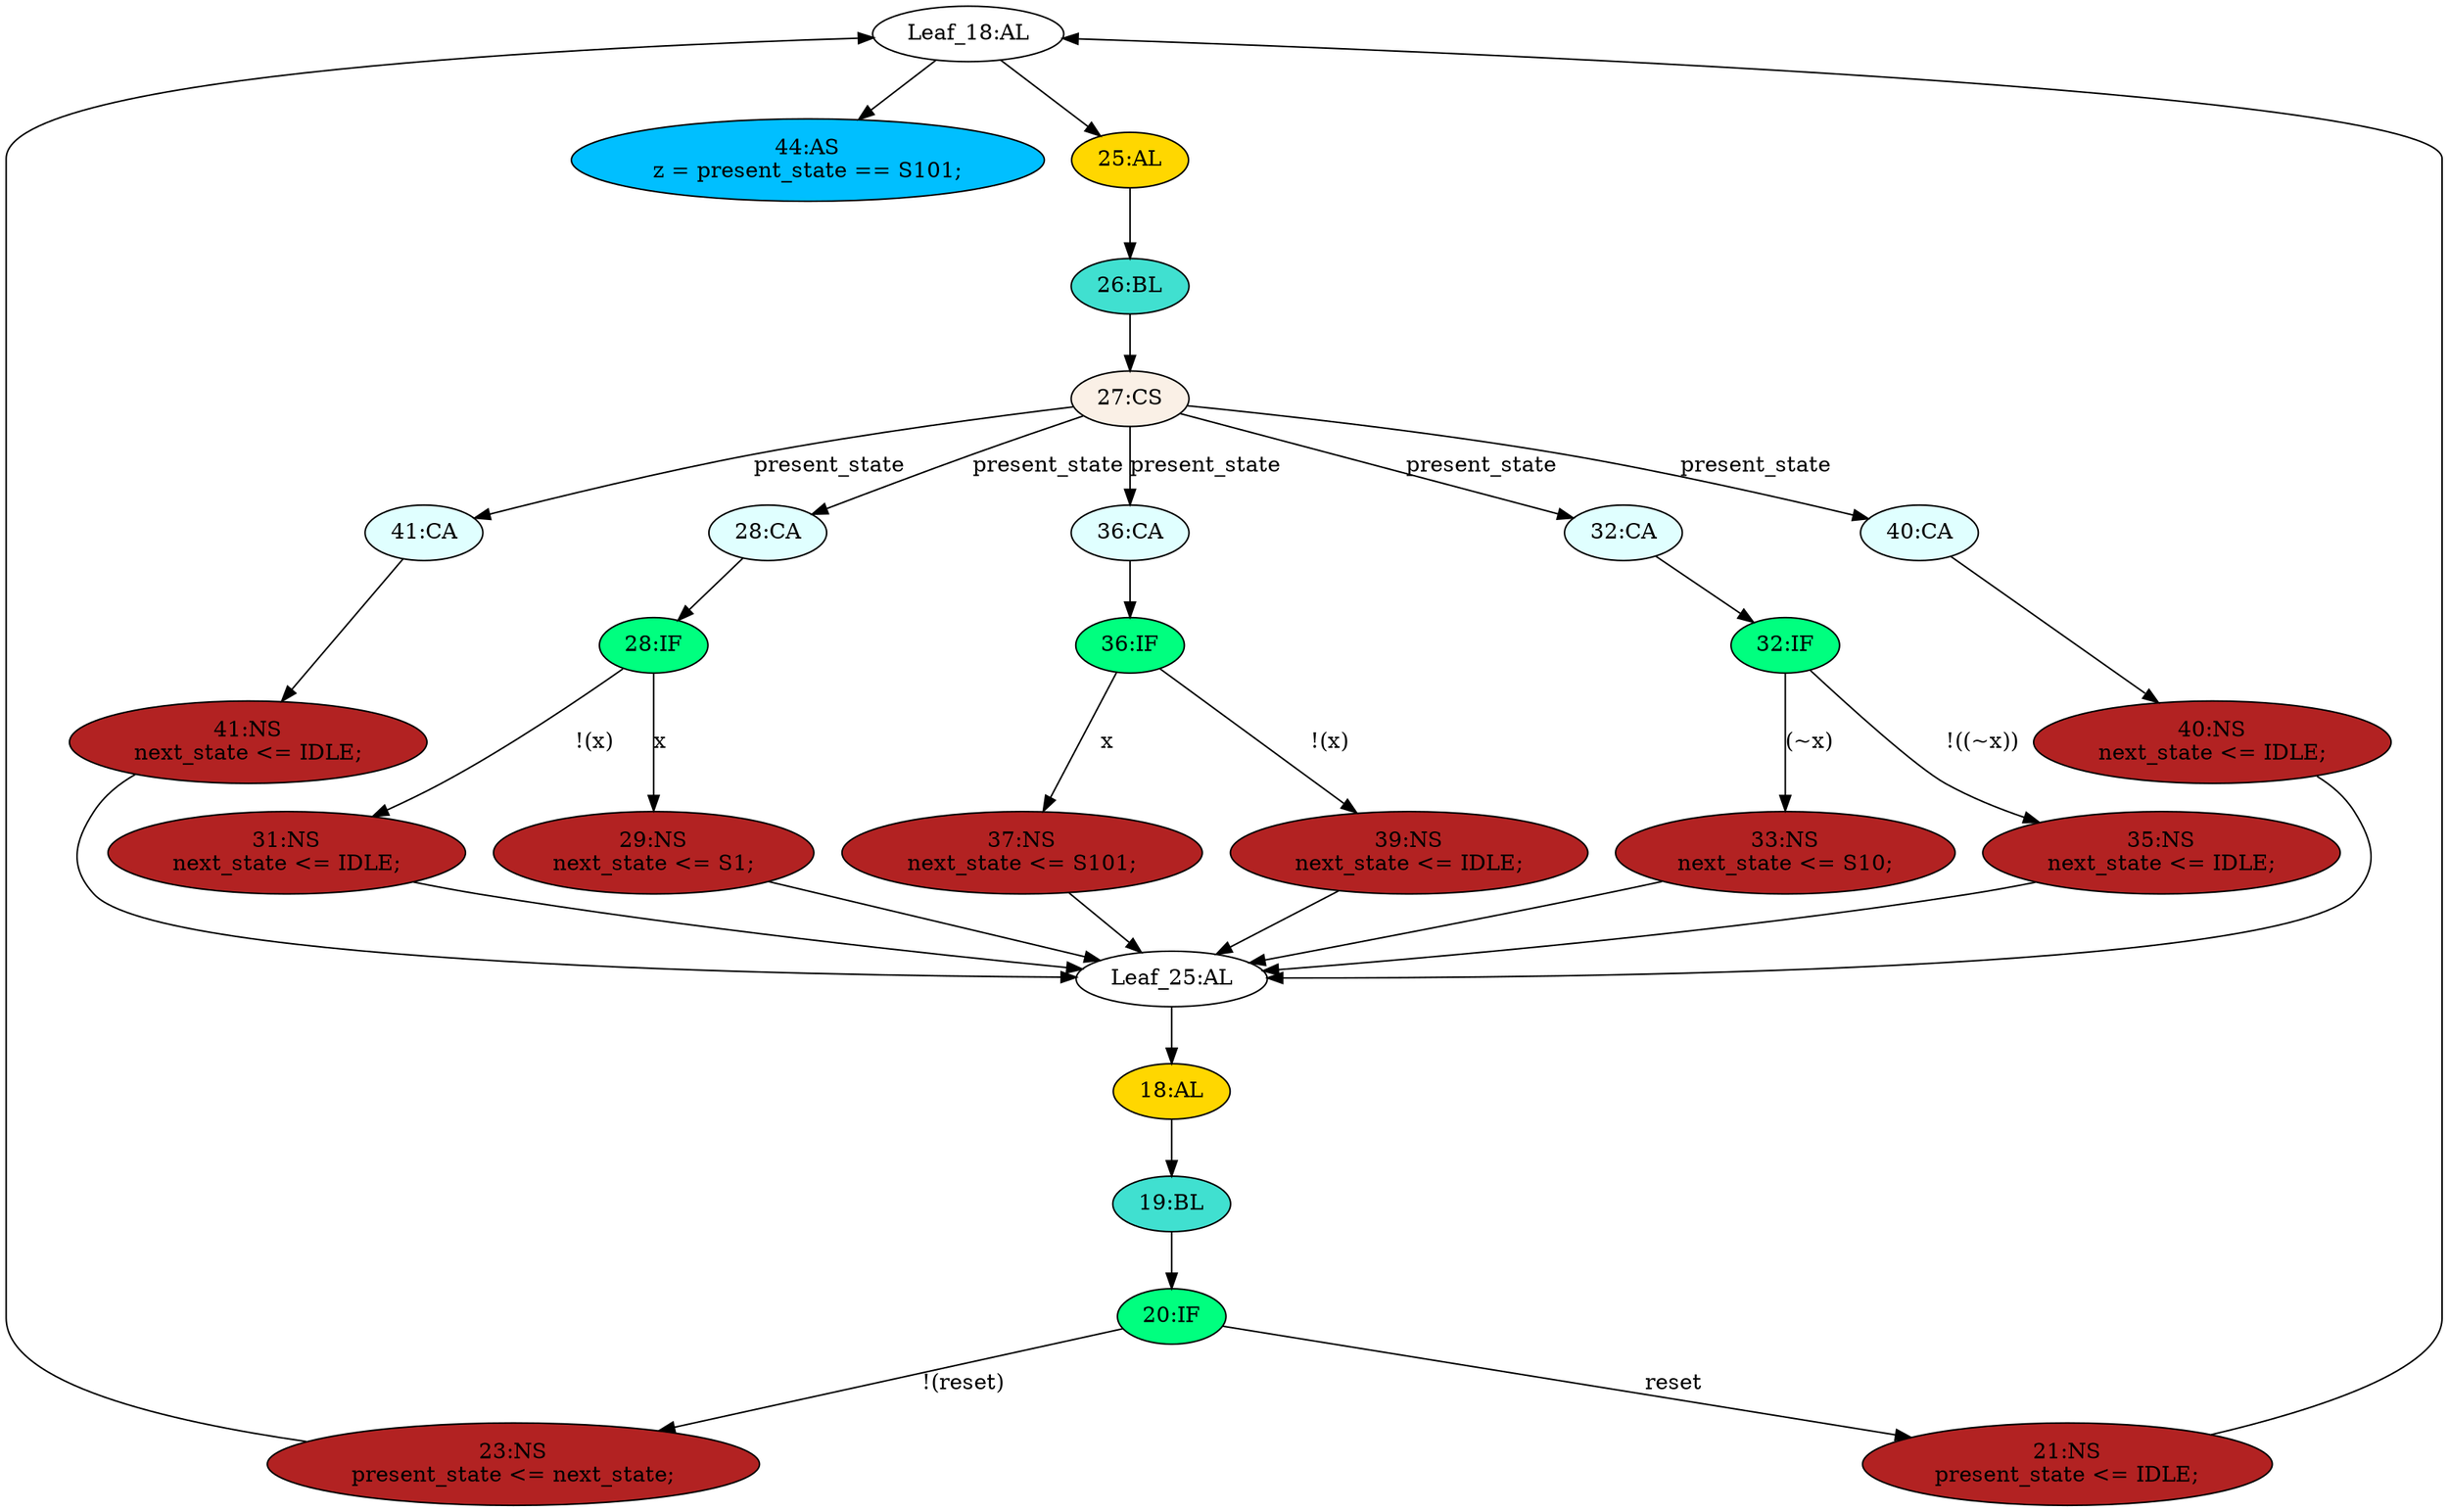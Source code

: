 strict digraph "compose( ,  )" {
	node [label="\N"];
	"44:AS"	[ast="<pyverilog.vparser.ast.Assign object at 0x7f776c558750>",
		def_var="['z']",
		fillcolor=deepskyblue,
		label="44:AS
z = present_state == S101;",
		statements="[]",
		style=filled,
		typ=Assign,
		use_var="['present_state']"];
	"23:NS"	[ast="<pyverilog.vparser.ast.NonblockingSubstitution object at 0x7f776c8f1050>",
		fillcolor=firebrick,
		label="23:NS
present_state <= next_state;",
		statements="[<pyverilog.vparser.ast.NonblockingSubstitution object at 0x7f776c8f1050>]",
		style=filled,
		typ=NonblockingSubstitution];
	"Leaf_18:AL"	[def_var="['present_state']",
		label="Leaf_18:AL"];
	"23:NS" -> "Leaf_18:AL"	[cond="[]",
		lineno=None];
	"Leaf_18:AL" -> "44:AS";
	"25:AL"	[ast="<pyverilog.vparser.ast.Always object at 0x7f776c8e6750>",
		clk_sens=False,
		fillcolor=gold,
		label="25:AL",
		sens="['x', 'present_state']",
		statements="[]",
		style=filled,
		typ=Always,
		use_var="['x', 'present_state']"];
	"Leaf_18:AL" -> "25:AL";
	"28:IF"	[ast="<pyverilog.vparser.ast.IfStatement object at 0x7f776cd01610>",
		fillcolor=springgreen,
		label="28:IF",
		statements="[]",
		style=filled,
		typ=IfStatement];
	"31:NS"	[ast="<pyverilog.vparser.ast.NonblockingSubstitution object at 0x7f776c960450>",
		fillcolor=firebrick,
		label="31:NS
next_state <= IDLE;",
		statements="[<pyverilog.vparser.ast.NonblockingSubstitution object at 0x7f776c960450>]",
		style=filled,
		typ=NonblockingSubstitution];
	"28:IF" -> "31:NS"	[cond="['x']",
		label="!(x)",
		lineno=28];
	"29:NS"	[ast="<pyverilog.vparser.ast.NonblockingSubstitution object at 0x7f7770a45d10>",
		fillcolor=firebrick,
		label="29:NS
next_state <= S1;",
		statements="[<pyverilog.vparser.ast.NonblockingSubstitution object at 0x7f7770a45d10>]",
		style=filled,
		typ=NonblockingSubstitution];
	"28:IF" -> "29:NS"	[cond="['x']",
		label=x,
		lineno=28];
	"40:NS"	[ast="<pyverilog.vparser.ast.NonblockingSubstitution object at 0x7f776c558fd0>",
		fillcolor=firebrick,
		label="40:NS
next_state <= IDLE;",
		statements="[<pyverilog.vparser.ast.NonblockingSubstitution object at 0x7f776c558fd0>]",
		style=filled,
		typ=NonblockingSubstitution];
	"Leaf_25:AL"	[def_var="['next_state']",
		label="Leaf_25:AL"];
	"40:NS" -> "Leaf_25:AL"	[cond="[]",
		lineno=None];
	"37:NS"	[ast="<pyverilog.vparser.ast.NonblockingSubstitution object at 0x7f776c558bd0>",
		fillcolor=firebrick,
		label="37:NS
next_state <= S101;",
		statements="[<pyverilog.vparser.ast.NonblockingSubstitution object at 0x7f776c558bd0>]",
		style=filled,
		typ=NonblockingSubstitution];
	"37:NS" -> "Leaf_25:AL"	[cond="[]",
		lineno=None];
	"27:CS"	[ast="<pyverilog.vparser.ast.CaseStatement object at 0x7f776c558910>",
		fillcolor=linen,
		label="27:CS",
		statements="[]",
		style=filled,
		typ=CaseStatement];
	"41:CA"	[ast="<pyverilog.vparser.ast.Case object at 0x7f776c5589d0>",
		fillcolor=lightcyan,
		label="41:CA",
		statements="[]",
		style=filled,
		typ=Case];
	"27:CS" -> "41:CA"	[cond="['present_state']",
		label=present_state,
		lineno=27];
	"28:CA"	[ast="<pyverilog.vparser.ast.Case object at 0x7f776c8e6650>",
		fillcolor=lightcyan,
		label="28:CA",
		statements="[]",
		style=filled,
		typ=Case];
	"27:CS" -> "28:CA"	[cond="['present_state']",
		label=present_state,
		lineno=27];
	"36:CA"	[ast="<pyverilog.vparser.ast.Case object at 0x7f776c558350>",
		fillcolor=lightcyan,
		label="36:CA",
		statements="[]",
		style=filled,
		typ=Case];
	"27:CS" -> "36:CA"	[cond="['present_state']",
		label=present_state,
		lineno=27];
	"32:CA"	[ast="<pyverilog.vparser.ast.Case object at 0x7f776cc5ee50>",
		fillcolor=lightcyan,
		label="32:CA",
		statements="[]",
		style=filled,
		typ=Case];
	"27:CS" -> "32:CA"	[cond="['present_state']",
		label=present_state,
		lineno=27];
	"40:CA"	[ast="<pyverilog.vparser.ast.Case object at 0x7f776c5584d0>",
		fillcolor=lightcyan,
		label="40:CA",
		statements="[]",
		style=filled,
		typ=Case];
	"27:CS" -> "40:CA"	[cond="['present_state']",
		label=present_state,
		lineno=27];
	"33:NS"	[ast="<pyverilog.vparser.ast.NonblockingSubstitution object at 0x7f776c906550>",
		fillcolor=firebrick,
		label="33:NS
next_state <= S10;",
		statements="[<pyverilog.vparser.ast.NonblockingSubstitution object at 0x7f776c906550>]",
		style=filled,
		typ=NonblockingSubstitution];
	"33:NS" -> "Leaf_25:AL"	[cond="[]",
		lineno=None];
	"41:NS"	[ast="<pyverilog.vparser.ast.NonblockingSubstitution object at 0x7f776c558650>",
		fillcolor=firebrick,
		label="41:NS
next_state <= IDLE;",
		statements="[<pyverilog.vparser.ast.NonblockingSubstitution object at 0x7f776c558650>]",
		style=filled,
		typ=NonblockingSubstitution];
	"41:CA" -> "41:NS"	[cond="[]",
		lineno=None];
	"19:BL"	[ast="<pyverilog.vparser.ast.Block object at 0x7f776c8e3ed0>",
		fillcolor=turquoise,
		label="19:BL",
		statements="[]",
		style=filled,
		typ=Block];
	"20:IF"	[ast="<pyverilog.vparser.ast.IfStatement object at 0x7f776c8f1450>",
		fillcolor=springgreen,
		label="20:IF",
		statements="[]",
		style=filled,
		typ=IfStatement];
	"19:BL" -> "20:IF"	[cond="[]",
		lineno=None];
	"28:CA" -> "28:IF"	[cond="[]",
		lineno=None];
	"26:BL"	[ast="<pyverilog.vparser.ast.Block object at 0x7f776c8e6e90>",
		fillcolor=turquoise,
		label="26:BL",
		statements="[]",
		style=filled,
		typ=Block];
	"26:BL" -> "27:CS"	[cond="[]",
		lineno=None];
	"20:IF" -> "23:NS"	[cond="['reset']",
		label="!(reset)",
		lineno=20];
	"21:NS"	[ast="<pyverilog.vparser.ast.NonblockingSubstitution object at 0x7f776c88e4d0>",
		fillcolor=firebrick,
		label="21:NS
present_state <= IDLE;",
		statements="[<pyverilog.vparser.ast.NonblockingSubstitution object at 0x7f776c88e4d0>]",
		style=filled,
		typ=NonblockingSubstitution];
	"20:IF" -> "21:NS"	[cond="['reset']",
		label=reset,
		lineno=20];
	"36:IF"	[ast="<pyverilog.vparser.ast.IfStatement object at 0x7f776c558810>",
		fillcolor=springgreen,
		label="36:IF",
		statements="[]",
		style=filled,
		typ=IfStatement];
	"36:CA" -> "36:IF"	[cond="[]",
		lineno=None];
	"36:IF" -> "37:NS"	[cond="['x']",
		label=x,
		lineno=36];
	"39:NS"	[ast="<pyverilog.vparser.ast.NonblockingSubstitution object at 0x7f776c558d50>",
		fillcolor=firebrick,
		label="39:NS
next_state <= IDLE;",
		statements="[<pyverilog.vparser.ast.NonblockingSubstitution object at 0x7f776c558d50>]",
		style=filled,
		typ=NonblockingSubstitution];
	"36:IF" -> "39:NS"	[cond="['x']",
		label="!(x)",
		lineno=36];
	"35:NS"	[ast="<pyverilog.vparser.ast.NonblockingSubstitution object at 0x7f776c558cd0>",
		fillcolor=firebrick,
		label="35:NS
next_state <= IDLE;",
		statements="[<pyverilog.vparser.ast.NonblockingSubstitution object at 0x7f776c558cd0>]",
		style=filled,
		typ=NonblockingSubstitution];
	"35:NS" -> "Leaf_25:AL"	[cond="[]",
		lineno=None];
	"32:IF"	[ast="<pyverilog.vparser.ast.IfStatement object at 0x7f776c906510>",
		fillcolor=springgreen,
		label="32:IF",
		statements="[]",
		style=filled,
		typ=IfStatement];
	"32:CA" -> "32:IF"	[cond="[]",
		lineno=None];
	"31:NS" -> "Leaf_25:AL"	[cond="[]",
		lineno=None];
	"39:NS" -> "Leaf_25:AL"	[cond="[]",
		lineno=None];
	"29:NS" -> "Leaf_25:AL"	[cond="[]",
		lineno=None];
	"18:AL"	[ast="<pyverilog.vparser.ast.Always object at 0x7f776c8e3890>",
		clk_sens=True,
		fillcolor=gold,
		label="18:AL",
		sens="['clk', 'reset']",
		statements="[]",
		style=filled,
		typ=Always,
		use_var="['reset', 'next_state']"];
	"18:AL" -> "19:BL"	[cond="[]",
		lineno=None];
	"25:AL" -> "26:BL"	[cond="[]",
		lineno=None];
	"Leaf_25:AL" -> "18:AL";
	"32:IF" -> "33:NS"	[cond="['x']",
		label="(~x)",
		lineno=32];
	"32:IF" -> "35:NS"	[cond="['x']",
		label="!((~x))",
		lineno=32];
	"40:CA" -> "40:NS"	[cond="[]",
		lineno=None];
	"41:NS" -> "Leaf_25:AL"	[cond="[]",
		lineno=None];
	"21:NS" -> "Leaf_18:AL"	[cond="[]",
		lineno=None];
}
